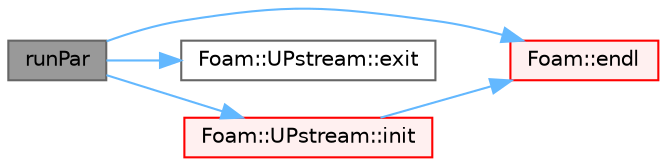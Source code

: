digraph "runPar"
{
 // LATEX_PDF_SIZE
  bgcolor="transparent";
  edge [fontname=Helvetica,fontsize=10,labelfontname=Helvetica,labelfontsize=10];
  node [fontname=Helvetica,fontsize=10,shape=box,height=0.2,width=0.4];
  rankdir="LR";
  Node1 [id="Node000001",label="runPar",height=0.2,width=0.4,color="gray40", fillcolor="grey60", style="filled", fontcolor="black",tooltip=" "];
  Node1 -> Node2 [id="edge1_Node000001_Node000002",color="steelblue1",style="solid",tooltip=" "];
  Node2 [id="Node000002",label="Foam::endl",height=0.2,width=0.4,color="red", fillcolor="#FFF0F0", style="filled",URL="$namespaceFoam.html#a7d5eca45a323264dc5fe811500ebda47",tooltip=" "];
  Node1 -> Node6 [id="edge2_Node000001_Node000006",color="steelblue1",style="solid",tooltip=" "];
  Node6 [id="Node000006",label="Foam::UPstream::exit",height=0.2,width=0.4,color="grey40", fillcolor="white", style="filled",URL="$classFoam_1_1UPstream.html#a7415993967bd282c6aac948c3fa5aa05",tooltip=" "];
  Node1 -> Node7 [id="edge3_Node000001_Node000007",color="steelblue1",style="solid",tooltip=" "];
  Node7 [id="Node000007",label="Foam::UPstream::init",height=0.2,width=0.4,color="red", fillcolor="#FFF0F0", style="filled",URL="$classFoam_1_1UPstream.html#a1cd4215aeb1d19d08bb7173ba94a2808",tooltip=" "];
  Node7 -> Node2 [id="edge4_Node000007_Node000002",color="steelblue1",style="solid",tooltip=" "];
}
